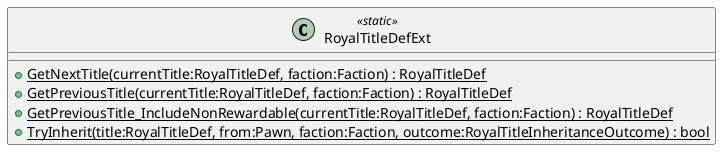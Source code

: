 @startuml
class RoyalTitleDefExt <<static>> {
    + {static} GetNextTitle(currentTitle:RoyalTitleDef, faction:Faction) : RoyalTitleDef
    + {static} GetPreviousTitle(currentTitle:RoyalTitleDef, faction:Faction) : RoyalTitleDef
    + {static} GetPreviousTitle_IncludeNonRewardable(currentTitle:RoyalTitleDef, faction:Faction) : RoyalTitleDef
    + {static} TryInherit(title:RoyalTitleDef, from:Pawn, faction:Faction, outcome:RoyalTitleInheritanceOutcome) : bool
}
@enduml
